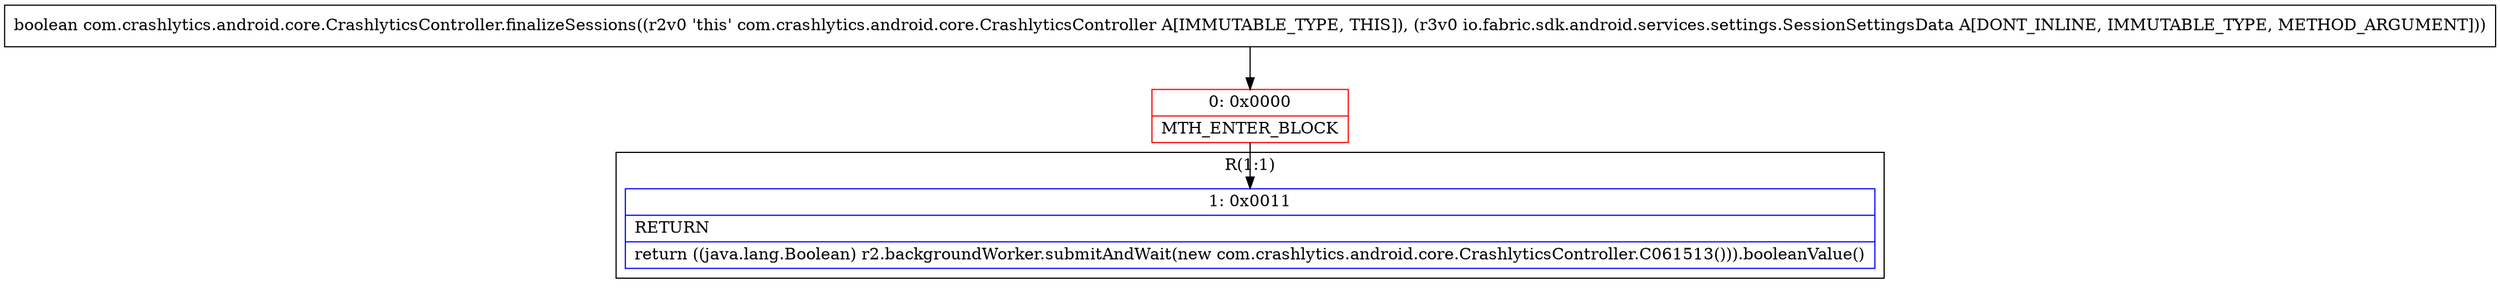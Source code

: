 digraph "CFG forcom.crashlytics.android.core.CrashlyticsController.finalizeSessions(Lio\/fabric\/sdk\/android\/services\/settings\/SessionSettingsData;)Z" {
subgraph cluster_Region_132624124 {
label = "R(1:1)";
node [shape=record,color=blue];
Node_1 [shape=record,label="{1\:\ 0x0011|RETURN\l|return ((java.lang.Boolean) r2.backgroundWorker.submitAndWait(new com.crashlytics.android.core.CrashlyticsController.C061513())).booleanValue()\l}"];
}
Node_0 [shape=record,color=red,label="{0\:\ 0x0000|MTH_ENTER_BLOCK\l}"];
MethodNode[shape=record,label="{boolean com.crashlytics.android.core.CrashlyticsController.finalizeSessions((r2v0 'this' com.crashlytics.android.core.CrashlyticsController A[IMMUTABLE_TYPE, THIS]), (r3v0 io.fabric.sdk.android.services.settings.SessionSettingsData A[DONT_INLINE, IMMUTABLE_TYPE, METHOD_ARGUMENT])) }"];
MethodNode -> Node_0;
Node_0 -> Node_1;
}

